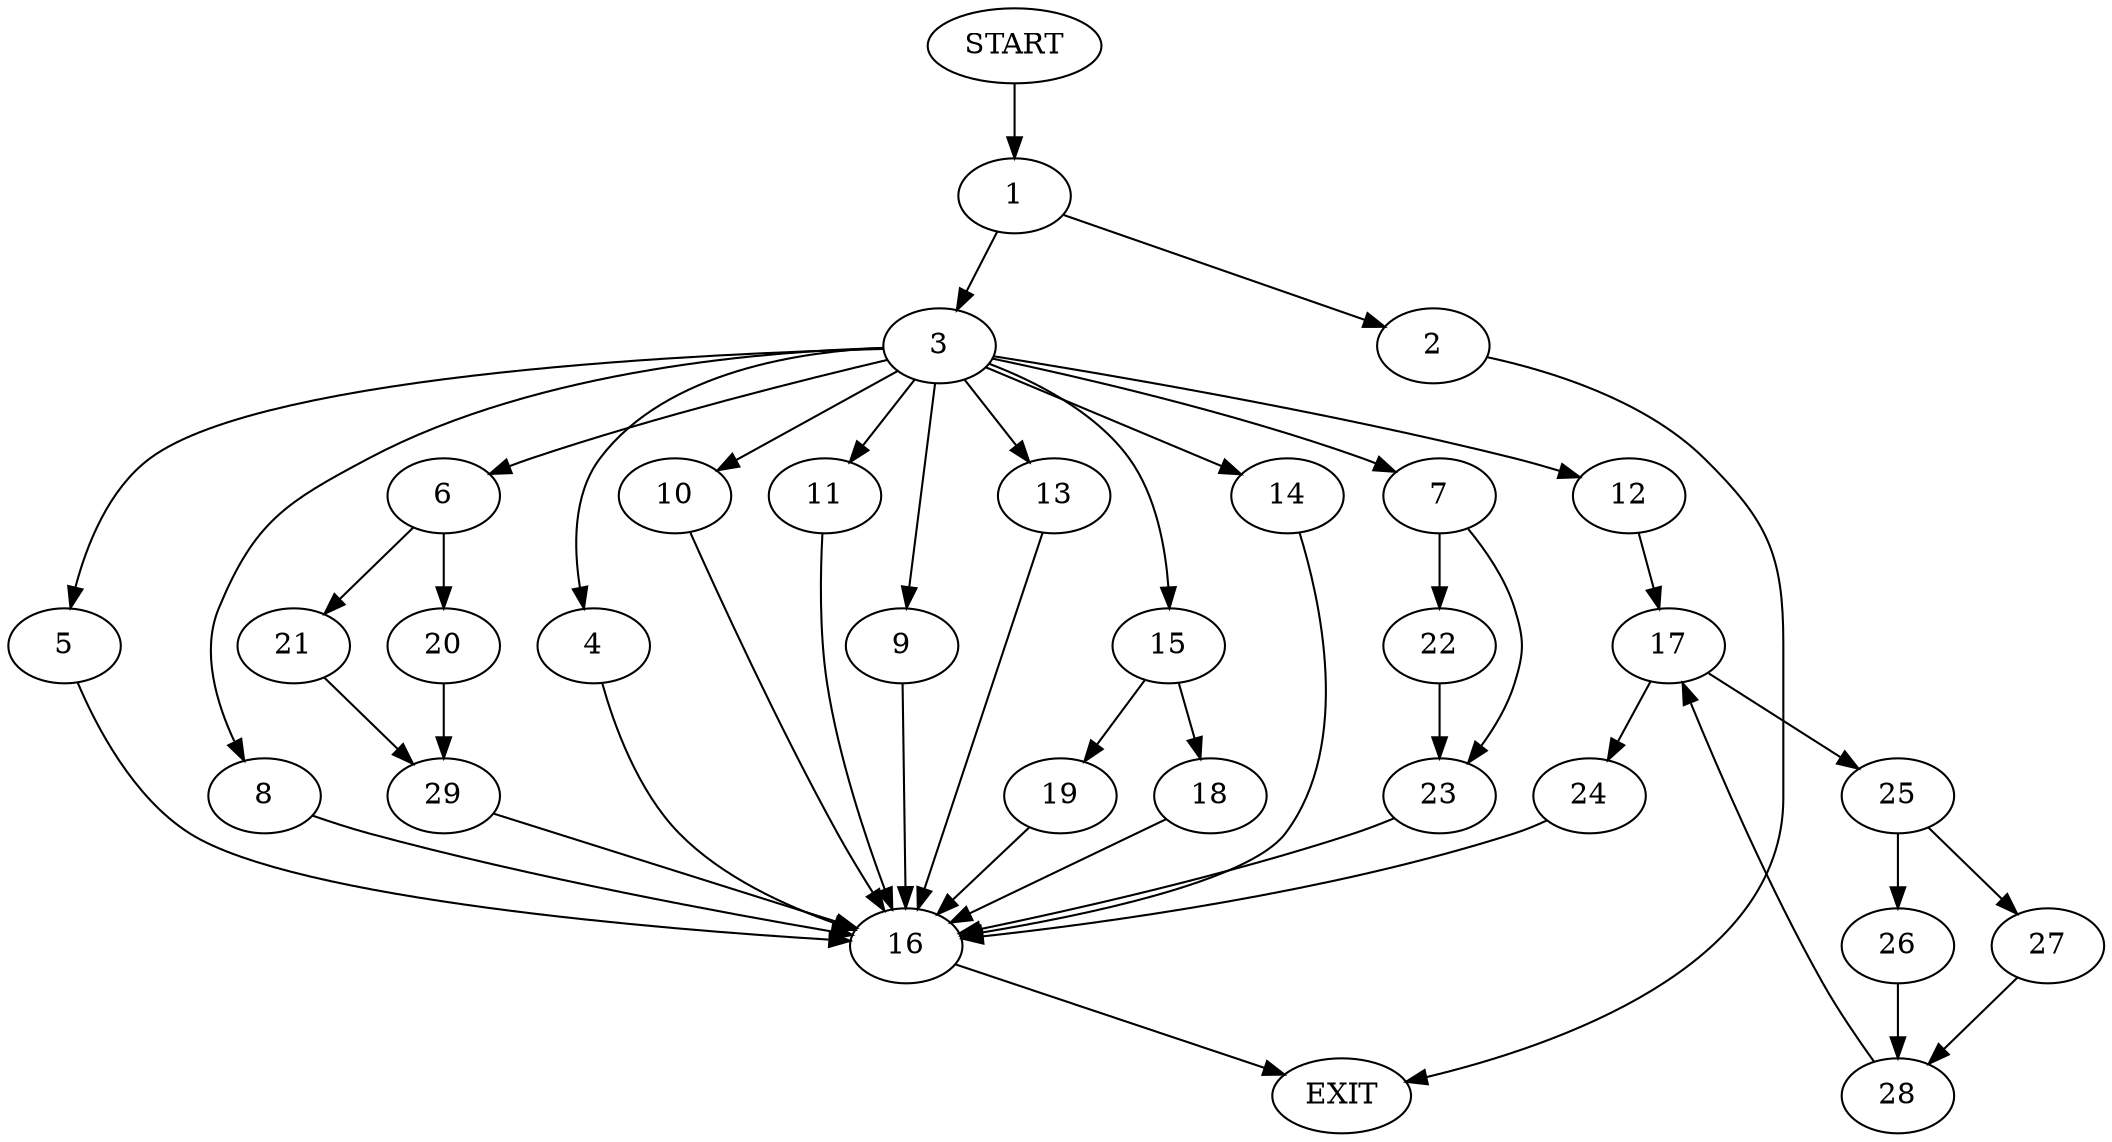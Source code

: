 digraph {
0 [label="START"]
30 [label="EXIT"]
0 -> 1
1 -> 2
1 -> 3
2 -> 30
3 -> 4
3 -> 5
3 -> 6
3 -> 7
3 -> 8
3 -> 9
3 -> 10
3 -> 11
3 -> 12
3 -> 13
3 -> 14
3 -> 15
11 -> 16
13 -> 16
4 -> 16
9 -> 16
14 -> 16
12 -> 17
15 -> 18
15 -> 19
6 -> 20
6 -> 21
7 -> 22
7 -> 23
8 -> 16
10 -> 16
5 -> 16
16 -> 30
17 -> 24
17 -> 25
24 -> 16
25 -> 26
25 -> 27
26 -> 28
27 -> 28
28 -> 17
18 -> 16
19 -> 16
22 -> 23
23 -> 16
21 -> 29
20 -> 29
29 -> 16
}
